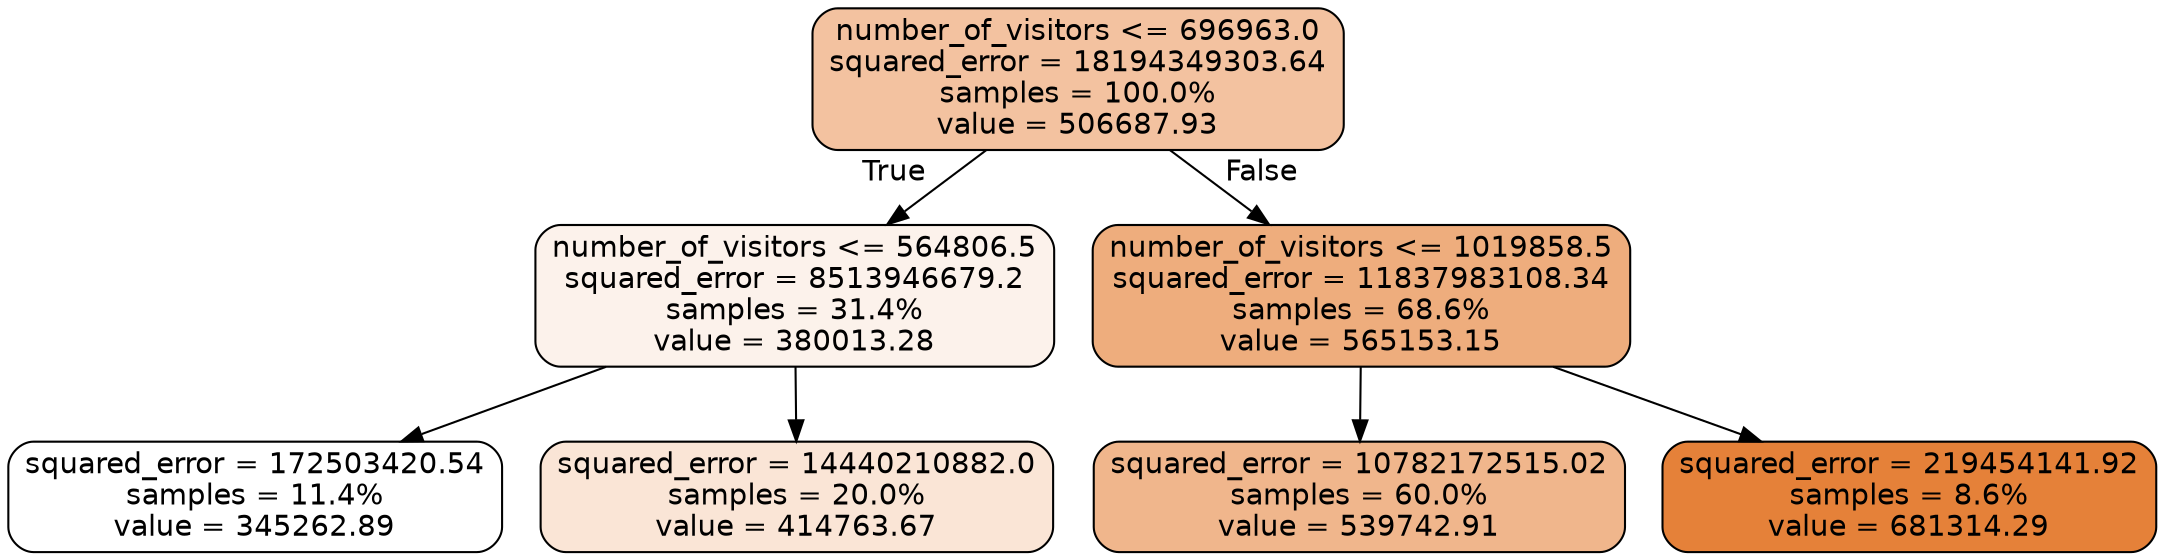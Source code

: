 digraph Tree {
node [shape=box, style="filled, rounded", color="black", fontname="helvetica"] ;
edge [fontname="helvetica"] ;
0 [label="number_of_visitors <= 696963.0\nsquared_error = 18194349303.64\nsamples = 100.0%\nvalue = 506687.93", fillcolor="#f3c2a0"] ;
1 [label="number_of_visitors <= 564806.5\nsquared_error = 8513946679.2\nsamples = 31.4%\nvalue = 380013.28", fillcolor="#fcf2eb"] ;
0 -> 1 [labeldistance=2.5, labelangle=45, headlabel="True"] ;
2 [label="squared_error = 172503420.54\nsamples = 11.4%\nvalue = 345262.89", fillcolor="#ffffff"] ;
1 -> 2 ;
3 [label="squared_error = 14440210882.0\nsamples = 20.0%\nvalue = 414763.67", fillcolor="#fae5d6"] ;
1 -> 3 ;
4 [label="number_of_visitors <= 1019858.5\nsquared_error = 11837983108.34\nsamples = 68.6%\nvalue = 565153.15", fillcolor="#eead7d"] ;
0 -> 4 [labeldistance=2.5, labelangle=-45, headlabel="False"] ;
5 [label="squared_error = 10782172515.02\nsamples = 60.0%\nvalue = 539742.91", fillcolor="#f0b68c"] ;
4 -> 5 ;
6 [label="squared_error = 219454141.92\nsamples = 8.6%\nvalue = 681314.29", fillcolor="#e58139"] ;
4 -> 6 ;
}
